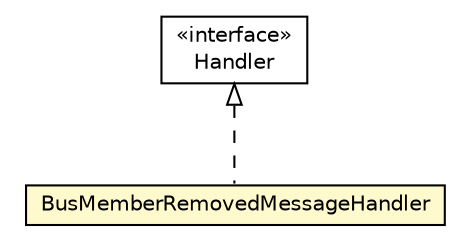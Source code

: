 #!/usr/local/bin/dot
#
# Class diagram 
# Generated by UMLGraph version R5_6-24-gf6e263 (http://www.umlgraph.org/)
#

digraph G {
	edge [fontname="Helvetica",fontsize=10,labelfontname="Helvetica",labelfontsize=10];
	node [fontname="Helvetica",fontsize=10,shape=plaintext];
	nodesep=0.25;
	ranksep=0.5;
	// org.universAAL.middleware.managers.distributedmw.impl.BusMemberListenerHandler.BusMemberRemovedMessageHandler
	c101784 [label=<<table title="org.universAAL.middleware.managers.distributedmw.impl.BusMemberListenerHandler.BusMemberRemovedMessageHandler" border="0" cellborder="1" cellspacing="0" cellpadding="2" port="p" bgcolor="lemonChiffon" href="./BusMemberListenerHandler.BusMemberRemovedMessageHandler.html">
		<tr><td><table border="0" cellspacing="0" cellpadding="1">
<tr><td align="center" balign="center"> BusMemberRemovedMessageHandler </td></tr>
		</table></td></tr>
		</table>>, URL="./BusMemberListenerHandler.BusMemberRemovedMessageHandler.html", fontname="Helvetica", fontcolor="black", fontsize=10.0];
	//org.universAAL.middleware.managers.distributedmw.impl.BusMemberListenerHandler.BusMemberRemovedMessageHandler implements org.universAAL.middleware.managers.distributedmw.impl.DistributedMWManagerImpl.Handler
	c101829:p -> c101784:p [dir=back,arrowtail=empty,style=dashed];
	// org.universAAL.middleware.managers.distributedmw.impl.DistributedMWManagerImpl.Handler
	c101829 [label=<<table title="org.universAAL.middleware.managers.distributedmw.impl.DistributedMWManagerImpl.Handler" border="0" cellborder="1" cellspacing="0" cellpadding="2" port="p" href="http://java.sun.com/j2se/1.4.2/docs/api/org/universAAL/middleware/managers/distributedmw/impl/DistributedMWManagerImpl/Handler.html">
		<tr><td><table border="0" cellspacing="0" cellpadding="1">
<tr><td align="center" balign="center"> &#171;interface&#187; </td></tr>
<tr><td align="center" balign="center"> Handler </td></tr>
		</table></td></tr>
		</table>>, URL="http://java.sun.com/j2se/1.4.2/docs/api/org/universAAL/middleware/managers/distributedmw/impl/DistributedMWManagerImpl/Handler.html", fontname="Helvetica", fontcolor="black", fontsize=10.0];
}

